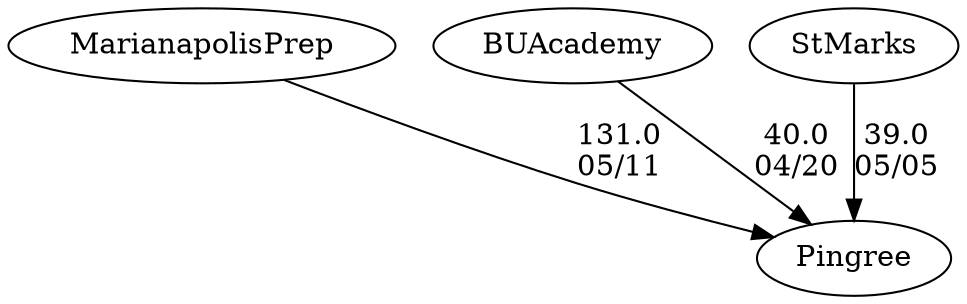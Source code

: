 digraph girls1foursPingree {MarianapolisPrep [URL="girls1foursPingreeMarianapolisPrep.html"];BUAcademy [URL="girls1foursPingreeBUAcademy.html"];Pingree [URL="girls1foursPingreePingree.html"];StMarks [URL="girls1foursPingreeStMarks.html"];MarianapolisPrep -> Pingree[label="131.0
05/11", weight="-31", tooltip="NEIRA Boys & Girls Fours,Pingree, Marianapolis Prep			
Distance: 1500 meters Conditions: Significant chop from direct 12 kt headwind, gusting to 15 kt. Conditions were the same for all races.
None", URL="https://www.row2k.com/results/resultspage.cfm?UID=DB29F5D60E0038080A5EDB5951FAE5BA&cat=5", random="random"]; 
StMarks -> Pingree[label="39.0
05/05", weight="61", tooltip="NEIRA Boys & Girls Fours,Pingree, St. Mary's, Dublin, Lowell High			
Distance: 1500 meters
None", URL="https://www.row2k.com/results/resultspage.cfm?UID=1FC84CA27BD452269AD455A4A9687A9D&cat=5", random="random"]; 
BUAcademy -> Pingree[label="40.0
04/20", weight="60", tooltip="NEIRA Girls Fours,Pingree School, Boston University Academy			
Distance: 1500 meters
None", URL="https://www.row2k.com/results/resultspage.cfm?UID=F3BA116ED6CBF64FC2111D7DC005C4D7&cat=1", random="random"]}